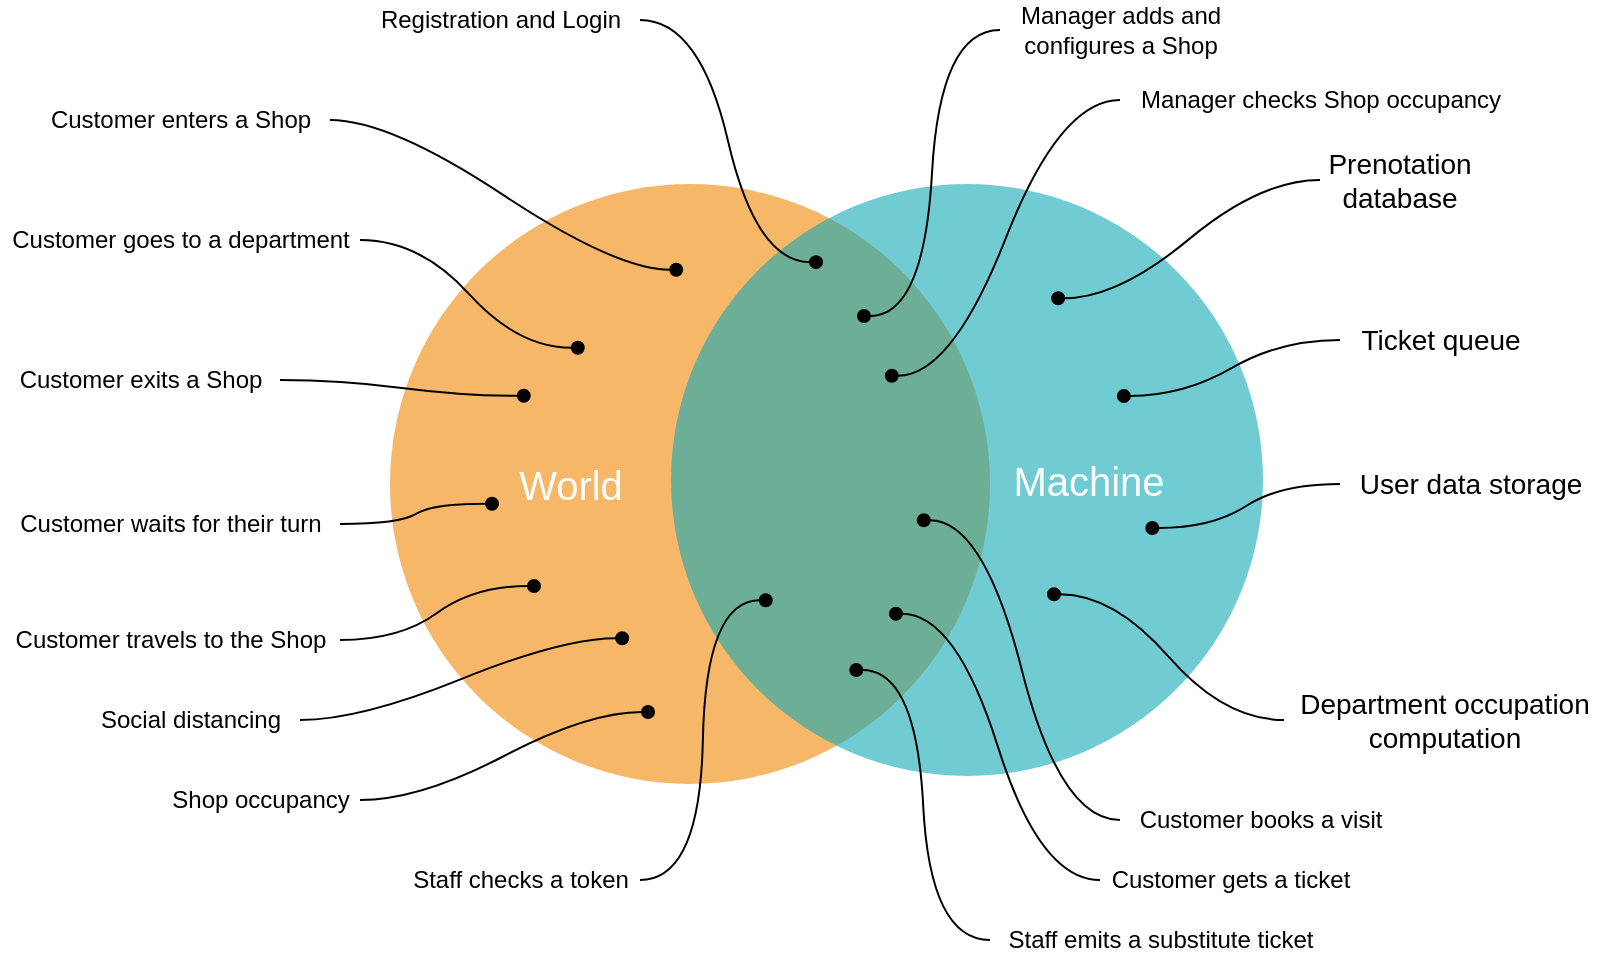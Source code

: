 <mxfile version="13.9.9" type="device"><diagram id="3228e29e-7158-1315-38df-8450db1d8a1d" name="Page-1"><mxGraphModel dx="1086" dy="829" grid="1" gridSize="10" guides="1" tooltips="1" connect="1" arrows="1" fold="1" page="1" pageScale="1" pageWidth="827" pageHeight="583" background="#ffffff" math="0" shadow="0"><root><mxCell id="0"/><mxCell id="1" parent="0"/><mxCell id="21531" value="&lt;font style=&quot;font-size: 20px&quot;&gt;World&lt;/font&gt;" style="ellipse;fillColor=#F08705;opacity=60;strokeColor=none;html=1;fontColor=#FFFFFF;spacingRight=120;" parent="1" vertex="1"><mxGeometry x="208" y="144" width="300" height="300" as="geometry"/></mxCell><mxCell id="21532" value="&lt;font style=&quot;font-size: 20px&quot;&gt;Machine&lt;/font&gt;" style="ellipse;fillColor=#12AAB5;opacity=60;strokeColor=none;html=1;fontColor=#FFFFFF;spacingLeft=120;" parent="1" vertex="1"><mxGeometry x="348.5" y="144" width="296" height="296" as="geometry"/></mxCell><mxCell id="1fTSOPbZrIjpeNYiuyE3-21547" style="edgeStyle=entityRelationEdgeStyle;orthogonalLoop=1;jettySize=auto;html=1;elbow=vertical;endArrow=oval;endFill=1;entryX=0.654;entryY=0.193;entryDx=0;entryDy=0;entryPerimeter=0;curved=1;" parent="1" source="1fTSOPbZrIjpeNYiuyE3-21548" target="21532" edge="1"><mxGeometry x="818" y="62" as="geometry"><mxPoint x="818" y="192" as="targetPoint"/></mxGeometry></mxCell><mxCell id="1fTSOPbZrIjpeNYiuyE3-21548" value="Prenotation database" style="text;html=1;strokeColor=none;fillColor=none;align=center;verticalAlign=middle;whiteSpace=wrap;rounded=0;fontSize=14;" parent="1" vertex="1"><mxGeometry x="673" y="122" width="80" height="40" as="geometry"/></mxCell><mxCell id="1fTSOPbZrIjpeNYiuyE3-21566" style="edgeStyle=entityRelationEdgeStyle;curved=1;orthogonalLoop=1;jettySize=auto;html=1;entryX=0.765;entryY=0.358;entryDx=0;entryDy=0;entryPerimeter=0;endArrow=oval;endFill=1;" parent="1" source="1fTSOPbZrIjpeNYiuyE3-21565" target="21532" edge="1"><mxGeometry relative="1" as="geometry"/></mxCell><mxCell id="1fTSOPbZrIjpeNYiuyE3-21565" value="Ticket queue" style="text;html=1;align=center;verticalAlign=middle;resizable=0;points=[];autosize=1;fontSize=14;" parent="1" vertex="1"><mxGeometry x="683" y="212" width="100" height="20" as="geometry"/></mxCell><mxCell id="1fTSOPbZrIjpeNYiuyE3-21574" style="edgeStyle=entityRelationEdgeStyle;curved=1;orthogonalLoop=1;jettySize=auto;html=1;entryX=0.647;entryY=0.693;entryDx=0;entryDy=0;entryPerimeter=0;endArrow=oval;endFill=1;" parent="1" source="1fTSOPbZrIjpeNYiuyE3-21573" target="21532" edge="1"><mxGeometry relative="1" as="geometry"/></mxCell><mxCell id="1fTSOPbZrIjpeNYiuyE3-21573" value="Department occupation&lt;br&gt;computation" style="text;html=1;align=center;verticalAlign=middle;resizable=0;points=[];autosize=1;fontSize=14;" parent="1" vertex="1"><mxGeometry x="655" y="392" width="160" height="40" as="geometry"/></mxCell><mxCell id="1fTSOPbZrIjpeNYiuyE3-21582" style="edgeStyle=entityRelationEdgeStyle;curved=1;orthogonalLoop=1;jettySize=auto;html=1;entryX=0.813;entryY=0.581;entryDx=0;entryDy=0;entryPerimeter=0;endArrow=oval;endFill=1;fontSize=14;" parent="1" source="1fTSOPbZrIjpeNYiuyE3-21581" target="21532" edge="1"><mxGeometry relative="1" as="geometry"/></mxCell><mxCell id="1fTSOPbZrIjpeNYiuyE3-21581" value="User data storage" style="text;html=1;align=center;verticalAlign=middle;resizable=0;points=[];autosize=1;fontSize=14;" parent="1" vertex="1"><mxGeometry x="683" y="284" width="130" height="20" as="geometry"/></mxCell><mxCell id="WHZJioxhRd89PFTXBHDP-21533" style="edgeStyle=entityRelationEdgeStyle;orthogonalLoop=1;jettySize=auto;html=1;entryX=0.477;entryY=0.143;entryDx=0;entryDy=0;entryPerimeter=0;endArrow=oval;endFill=1;curved=1;" edge="1" parent="1" source="WHZJioxhRd89PFTXBHDP-21532" target="21531"><mxGeometry relative="1" as="geometry"/></mxCell><mxCell id="WHZJioxhRd89PFTXBHDP-21532" value="Customer enters a Shop" style="text;html=1;align=center;verticalAlign=middle;resizable=0;points=[];autosize=1;" vertex="1" parent="1"><mxGeometry x="28" y="102" width="150" height="20" as="geometry"/></mxCell><mxCell id="WHZJioxhRd89PFTXBHDP-21535" style="edgeStyle=entityRelationEdgeStyle;curved=1;orthogonalLoop=1;jettySize=auto;html=1;entryX=0.313;entryY=0.273;entryDx=0;entryDy=0;entryPerimeter=0;endArrow=oval;endFill=1;" edge="1" parent="1" source="WHZJioxhRd89PFTXBHDP-21534" target="21531"><mxGeometry relative="1" as="geometry"/></mxCell><mxCell id="WHZJioxhRd89PFTXBHDP-21534" value="Customer goes to a department" style="text;html=1;align=center;verticalAlign=middle;resizable=0;points=[];autosize=1;" vertex="1" parent="1"><mxGeometry x="13" y="162" width="180" height="20" as="geometry"/></mxCell><mxCell id="WHZJioxhRd89PFTXBHDP-21537" style="edgeStyle=entityRelationEdgeStyle;curved=1;orthogonalLoop=1;jettySize=auto;html=1;entryX=0.223;entryY=0.353;entryDx=0;entryDy=0;entryPerimeter=0;endArrow=oval;endFill=1;" edge="1" parent="1" source="WHZJioxhRd89PFTXBHDP-21536" target="21531"><mxGeometry relative="1" as="geometry"/></mxCell><mxCell id="WHZJioxhRd89PFTXBHDP-21536" value="Customer exits a Shop" style="text;html=1;align=center;verticalAlign=middle;resizable=0;points=[];autosize=1;" vertex="1" parent="1"><mxGeometry x="13" y="232" width="140" height="20" as="geometry"/></mxCell><mxCell id="WHZJioxhRd89PFTXBHDP-21539" style="edgeStyle=entityRelationEdgeStyle;curved=1;orthogonalLoop=1;jettySize=auto;html=1;entryX=0.17;entryY=0.533;entryDx=0;entryDy=0;entryPerimeter=0;endArrow=oval;endFill=1;" edge="1" parent="1" source="WHZJioxhRd89PFTXBHDP-21538" target="21531"><mxGeometry relative="1" as="geometry"/></mxCell><mxCell id="WHZJioxhRd89PFTXBHDP-21538" value="Customer waits for their turn" style="text;html=1;align=center;verticalAlign=middle;resizable=0;points=[];autosize=1;" vertex="1" parent="1"><mxGeometry x="13" y="304" width="170" height="20" as="geometry"/></mxCell><mxCell id="WHZJioxhRd89PFTXBHDP-21541" style="edgeStyle=entityRelationEdgeStyle;curved=1;orthogonalLoop=1;jettySize=auto;html=1;entryX=0.24;entryY=0.67;entryDx=0;entryDy=0;entryPerimeter=0;endArrow=oval;endFill=1;" edge="1" parent="1" source="WHZJioxhRd89PFTXBHDP-21540" target="21531"><mxGeometry relative="1" as="geometry"/></mxCell><mxCell id="WHZJioxhRd89PFTXBHDP-21540" value="Customer travels to the Shop" style="text;html=1;align=center;verticalAlign=middle;resizable=0;points=[];autosize=1;" vertex="1" parent="1"><mxGeometry x="13" y="362" width="170" height="20" as="geometry"/></mxCell><mxCell id="WHZJioxhRd89PFTXBHDP-21543" style="edgeStyle=entityRelationEdgeStyle;curved=1;orthogonalLoop=1;jettySize=auto;html=1;entryX=0.387;entryY=0.757;entryDx=0;entryDy=0;entryPerimeter=0;endArrow=oval;endFill=1;" edge="1" parent="1" source="WHZJioxhRd89PFTXBHDP-21542" target="21531"><mxGeometry relative="1" as="geometry"/></mxCell><mxCell id="WHZJioxhRd89PFTXBHDP-21542" value="Social distancing" style="text;html=1;align=center;verticalAlign=middle;resizable=0;points=[];autosize=1;" vertex="1" parent="1"><mxGeometry x="53" y="402" width="110" height="20" as="geometry"/></mxCell><mxCell id="WHZJioxhRd89PFTXBHDP-21545" style="edgeStyle=entityRelationEdgeStyle;curved=1;orthogonalLoop=1;jettySize=auto;html=1;entryX=0.43;entryY=0.88;entryDx=0;entryDy=0;entryPerimeter=0;endArrow=oval;endFill=1;" edge="1" parent="1" source="WHZJioxhRd89PFTXBHDP-21544" target="21531"><mxGeometry relative="1" as="geometry"/></mxCell><mxCell id="WHZJioxhRd89PFTXBHDP-21544" value="Shop occupancy" style="text;html=1;align=center;verticalAlign=middle;resizable=0;points=[];autosize=1;" vertex="1" parent="1"><mxGeometry x="93" y="442" width="100" height="20" as="geometry"/></mxCell><mxCell id="WHZJioxhRd89PFTXBHDP-21547" style="edgeStyle=entityRelationEdgeStyle;curved=1;orthogonalLoop=1;jettySize=auto;html=1;entryX=0.245;entryY=0.132;entryDx=0;entryDy=0;entryPerimeter=0;endArrow=oval;endFill=1;" edge="1" parent="1" source="WHZJioxhRd89PFTXBHDP-21546" target="21532"><mxGeometry relative="1" as="geometry"/></mxCell><mxCell id="WHZJioxhRd89PFTXBHDP-21546" value="Registration and Login" style="text;html=1;align=center;verticalAlign=middle;resizable=0;points=[];autosize=1;" vertex="1" parent="1"><mxGeometry x="193" y="52" width="140" height="20" as="geometry"/></mxCell><mxCell id="WHZJioxhRd89PFTXBHDP-21550" style="edgeStyle=entityRelationEdgeStyle;curved=1;orthogonalLoop=1;jettySize=auto;html=1;entryX=0.326;entryY=0.223;entryDx=0;entryDy=0;entryPerimeter=0;endArrow=oval;endFill=1;" edge="1" parent="1" source="WHZJioxhRd89PFTXBHDP-21548" target="21532"><mxGeometry relative="1" as="geometry"/></mxCell><mxCell id="WHZJioxhRd89PFTXBHDP-21548" value="Manager adds and&lt;br&gt;configures a Shop" style="text;html=1;align=center;verticalAlign=middle;resizable=0;points=[];autosize=1;" vertex="1" parent="1"><mxGeometry x="513" y="52" width="120" height="30" as="geometry"/></mxCell><mxCell id="WHZJioxhRd89PFTXBHDP-21552" style="edgeStyle=entityRelationEdgeStyle;curved=1;orthogonalLoop=1;jettySize=auto;html=1;entryX=0.427;entryY=0.568;entryDx=0;entryDy=0;entryPerimeter=0;endArrow=oval;endFill=1;" edge="1" parent="1" source="WHZJioxhRd89PFTXBHDP-21551" target="21532"><mxGeometry relative="1" as="geometry"/></mxCell><mxCell id="WHZJioxhRd89PFTXBHDP-21551" value="Customer books a visit" style="text;html=1;align=center;verticalAlign=middle;resizable=0;points=[];autosize=1;" vertex="1" parent="1"><mxGeometry x="573" y="452" width="140" height="20" as="geometry"/></mxCell><mxCell id="WHZJioxhRd89PFTXBHDP-21554" style="edgeStyle=entityRelationEdgeStyle;orthogonalLoop=1;jettySize=auto;html=1;entryX=0.38;entryY=0.726;entryDx=0;entryDy=0;entryPerimeter=0;endArrow=oval;endFill=1;curved=1;" edge="1" parent="1" source="WHZJioxhRd89PFTXBHDP-21553" target="21532"><mxGeometry relative="1" as="geometry"/></mxCell><mxCell id="WHZJioxhRd89PFTXBHDP-21553" value="Customer gets a ticket" style="text;html=1;align=center;verticalAlign=middle;resizable=0;points=[];autosize=1;" vertex="1" parent="1"><mxGeometry x="563" y="482" width="130" height="20" as="geometry"/></mxCell><mxCell id="WHZJioxhRd89PFTXBHDP-21556" style="edgeStyle=entityRelationEdgeStyle;curved=1;orthogonalLoop=1;jettySize=auto;html=1;entryX=0.16;entryY=0.703;entryDx=0;entryDy=0;entryPerimeter=0;endArrow=oval;endFill=1;" edge="1" parent="1" source="WHZJioxhRd89PFTXBHDP-21555" target="21532"><mxGeometry relative="1" as="geometry"/></mxCell><mxCell id="WHZJioxhRd89PFTXBHDP-21555" value="Staff checks a token" style="text;html=1;align=center;verticalAlign=middle;resizable=0;points=[];autosize=1;" vertex="1" parent="1"><mxGeometry x="213" y="482" width="120" height="20" as="geometry"/></mxCell><mxCell id="WHZJioxhRd89PFTXBHDP-21558" style="edgeStyle=entityRelationEdgeStyle;curved=1;orthogonalLoop=1;jettySize=auto;html=1;entryX=0.313;entryY=0.821;entryDx=0;entryDy=0;entryPerimeter=0;endArrow=oval;endFill=1;" edge="1" parent="1" source="WHZJioxhRd89PFTXBHDP-21557" target="21532"><mxGeometry relative="1" as="geometry"/></mxCell><mxCell id="WHZJioxhRd89PFTXBHDP-21557" value="Staff emits a substitute ticket" style="text;html=1;align=center;verticalAlign=middle;resizable=0;points=[];autosize=1;" vertex="1" parent="1"><mxGeometry x="508" y="512" width="170" height="20" as="geometry"/></mxCell><mxCell id="WHZJioxhRd89PFTXBHDP-21560" style="edgeStyle=entityRelationEdgeStyle;curved=1;orthogonalLoop=1;jettySize=auto;html=1;entryX=0.373;entryY=0.324;entryDx=0;entryDy=0;entryPerimeter=0;endArrow=oval;endFill=1;" edge="1" parent="1" source="WHZJioxhRd89PFTXBHDP-21559" target="21532"><mxGeometry relative="1" as="geometry"/></mxCell><mxCell id="WHZJioxhRd89PFTXBHDP-21559" value="Manager checks Shop occupancy" style="text;html=1;align=center;verticalAlign=middle;resizable=0;points=[];autosize=1;" vertex="1" parent="1"><mxGeometry x="573" y="92" width="200" height="20" as="geometry"/></mxCell></root></mxGraphModel></diagram></mxfile>